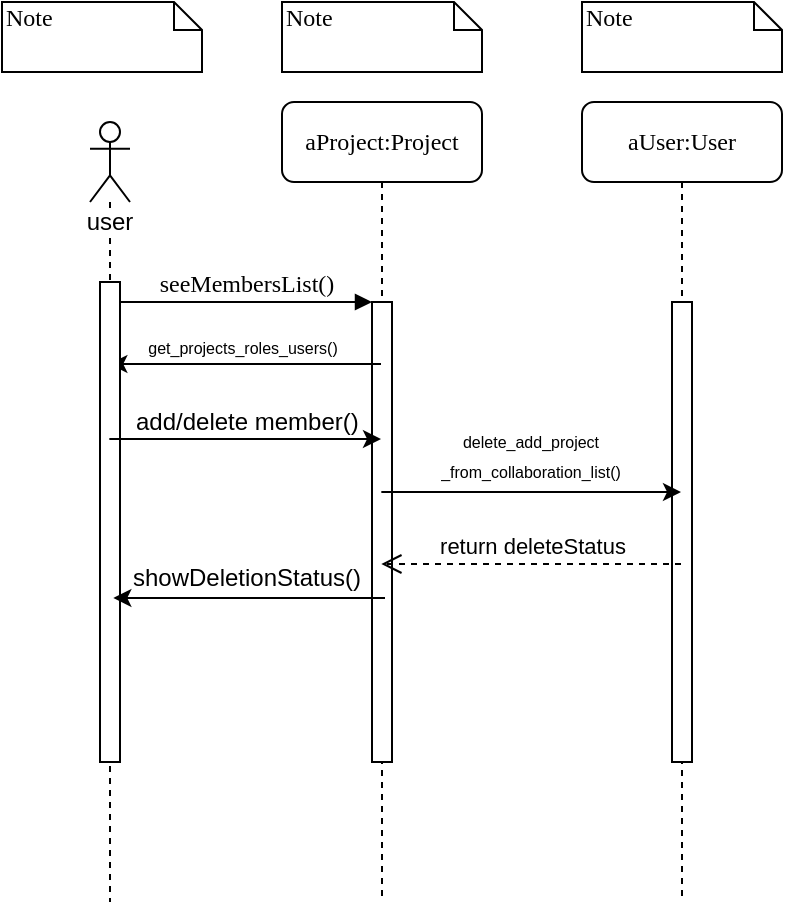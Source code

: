 <mxfile version="10.6.7" type="github"><diagram name="Page-1" id="13e1069c-82ec-6db2-03f1-153e76fe0fe0"><mxGraphModel dx="1250" dy="582" grid="1" gridSize="10" guides="1" tooltips="1" connect="1" arrows="1" fold="1" page="1" pageScale="1" pageWidth="1100" pageHeight="850" background="#ffffff" math="0" shadow="0"><root><mxCell id="0"/><mxCell id="1" parent="0"/><mxCell id="7baba1c4bc27f4b0-2" value="aProject:Project" style="shape=umlLifeline;perimeter=lifelinePerimeter;whiteSpace=wrap;html=1;container=1;collapsible=0;recursiveResize=0;outlineConnect=0;rounded=1;shadow=0;comic=0;labelBackgroundColor=none;strokeColor=#000000;strokeWidth=1;fillColor=#FFFFFF;fontFamily=Verdana;fontSize=12;fontColor=#000000;align=center;" parent="1" vertex="1"><mxGeometry x="240" y="80" width="100" height="400" as="geometry"/></mxCell><mxCell id="7baba1c4bc27f4b0-10" value="" style="html=1;points=[];perimeter=orthogonalPerimeter;rounded=0;shadow=0;comic=0;labelBackgroundColor=none;strokeColor=#000000;strokeWidth=1;fillColor=#FFFFFF;fontFamily=Verdana;fontSize=12;fontColor=#000000;align=center;" parent="7baba1c4bc27f4b0-2" vertex="1"><mxGeometry x="45" y="100" width="10" height="230" as="geometry"/></mxCell><mxCell id="7baba1c4bc27f4b0-11" value="seeMembersList()" style="html=1;verticalAlign=bottom;endArrow=block;entryX=0;entryY=0;labelBackgroundColor=none;fontFamily=Verdana;fontSize=12;edgeStyle=elbowEdgeStyle;elbow=vertical;" parent="1" source="0tNoPWWDf8t1VwKcJpuU-4" target="7baba1c4bc27f4b0-10" edge="1"><mxGeometry relative="1" as="geometry"><mxPoint x="155" y="180" as="sourcePoint"/></mxGeometry></mxCell><mxCell id="7baba1c4bc27f4b0-40" value="Note" style="shape=note;whiteSpace=wrap;html=1;size=14;verticalAlign=top;align=left;spacingTop=-6;rounded=0;shadow=0;comic=0;labelBackgroundColor=none;strokeColor=#000000;strokeWidth=1;fillColor=#FFFFFF;fontFamily=Verdana;fontSize=12;fontColor=#000000;" parent="1" vertex="1"><mxGeometry x="100" y="30" width="100" height="35" as="geometry"/></mxCell><mxCell id="7baba1c4bc27f4b0-41" value="Note" style="shape=note;whiteSpace=wrap;html=1;size=14;verticalAlign=top;align=left;spacingTop=-6;rounded=0;shadow=0;comic=0;labelBackgroundColor=none;strokeColor=#000000;strokeWidth=1;fillColor=#FFFFFF;fontFamily=Verdana;fontSize=12;fontColor=#000000;" parent="1" vertex="1"><mxGeometry x="240" y="30" width="100" height="35" as="geometry"/></mxCell><mxCell id="0tNoPWWDf8t1VwKcJpuU-1" value="user&lt;br&gt;" style="shape=umlLifeline;participant=umlActor;perimeter=lifelinePerimeter;whiteSpace=wrap;html=1;container=1;collapsible=0;recursiveResize=0;verticalAlign=top;spacingTop=36;labelBackgroundColor=#ffffff;outlineConnect=0;" parent="1" vertex="1"><mxGeometry x="144" y="90" width="20" height="390" as="geometry"/></mxCell><mxCell id="0tNoPWWDf8t1VwKcJpuU-3" value="" style="endArrow=classic;html=1;" parent="1" edge="1"><mxGeometry width="50" height="50" relative="1" as="geometry"><mxPoint x="289.5" y="211" as="sourcePoint"/><mxPoint x="153.667" y="211" as="targetPoint"/></mxGeometry></mxCell><mxCell id="0tNoPWWDf8t1VwKcJpuU-5" value="&lt;span style=&quot;font-size: 8px&quot;&gt;get_projects_roles_users()&lt;br&gt;&lt;/span&gt;" style="text;html=1;resizable=0;points=[];align=center;verticalAlign=middle;labelBackgroundColor=#ffffff;" parent="0tNoPWWDf8t1VwKcJpuU-3" vertex="1" connectable="0"><mxGeometry x="-0.139" y="4" relative="1" as="geometry"><mxPoint x="-11" y="-13" as="offset"/></mxGeometry></mxCell><mxCell id="0tNoPWWDf8t1VwKcJpuU-4" value="" style="html=1;points=[];perimeter=orthogonalPerimeter;" parent="1" vertex="1"><mxGeometry x="149" y="170" width="10" height="240" as="geometry"/></mxCell><mxCell id="0tNoPWWDf8t1VwKcJpuU-6" value="" style="endArrow=classic;html=1;" parent="1" edge="1"><mxGeometry width="50" height="50" relative="1" as="geometry"><mxPoint x="153.667" y="248.5" as="sourcePoint"/><mxPoint x="289.5" y="248.5" as="targetPoint"/></mxGeometry></mxCell><mxCell id="0tNoPWWDf8t1VwKcJpuU-7" value="add/delete member()&lt;br&gt;" style="text;html=1;resizable=0;points=[];autosize=1;align=left;verticalAlign=top;spacingTop=-4;" parent="1" vertex="1"><mxGeometry x="165" y="230" width="130" height="20" as="geometry"/></mxCell><mxCell id="0tNoPWWDf8t1VwKcJpuU-8" value="aUser:User" style="shape=umlLifeline;perimeter=lifelinePerimeter;whiteSpace=wrap;html=1;container=1;collapsible=0;recursiveResize=0;outlineConnect=0;rounded=1;shadow=0;comic=0;labelBackgroundColor=none;strokeColor=#000000;strokeWidth=1;fillColor=#FFFFFF;fontFamily=Verdana;fontSize=12;fontColor=#000000;align=center;" parent="1" vertex="1"><mxGeometry x="390" y="80" width="100" height="400" as="geometry"/></mxCell><mxCell id="0tNoPWWDf8t1VwKcJpuU-9" value="" style="html=1;points=[];perimeter=orthogonalPerimeter;rounded=0;shadow=0;comic=0;labelBackgroundColor=none;strokeColor=#000000;strokeWidth=1;fillColor=#FFFFFF;fontFamily=Verdana;fontSize=12;fontColor=#000000;align=center;" parent="0tNoPWWDf8t1VwKcJpuU-8" vertex="1"><mxGeometry x="45" y="100" width="10" height="230" as="geometry"/></mxCell><mxCell id="0tNoPWWDf8t1VwKcJpuU-10" value="Note" style="shape=note;whiteSpace=wrap;html=1;size=14;verticalAlign=top;align=left;spacingTop=-6;rounded=0;shadow=0;comic=0;labelBackgroundColor=none;strokeColor=#000000;strokeWidth=1;fillColor=#FFFFFF;fontFamily=Verdana;fontSize=12;fontColor=#000000;" parent="1" vertex="1"><mxGeometry x="390" y="30" width="100" height="35" as="geometry"/></mxCell><mxCell id="0tNoPWWDf8t1VwKcJpuU-11" value="" style="endArrow=classic;html=1;" parent="1" edge="1"><mxGeometry width="50" height="50" relative="1" as="geometry"><mxPoint x="289.667" y="275" as="sourcePoint"/><mxPoint x="439.5" y="275" as="targetPoint"/></mxGeometry></mxCell><mxCell id="0tNoPWWDf8t1VwKcJpuU-12" value="&lt;font style=&quot;font-size: 8px&quot;&gt;delete_add_project&lt;br&gt;_from_collaboration_list()&lt;br&gt;&lt;/font&gt;" style="text;html=1;resizable=0;points=[];align=center;verticalAlign=middle;labelBackgroundColor=#ffffff;" parent="0tNoPWWDf8t1VwKcJpuU-11" vertex="1" connectable="0"><mxGeometry x="0.197" y="-3" relative="1" as="geometry"><mxPoint x="-15" y="-22" as="offset"/></mxGeometry></mxCell><mxCell id="0tNoPWWDf8t1VwKcJpuU-15" value="&lt;br&gt;&lt;br&gt;" style="text;html=1;resizable=0;points=[];align=center;verticalAlign=middle;labelBackgroundColor=#ffffff;" parent="0tNoPWWDf8t1VwKcJpuU-11" vertex="1" connectable="0"><mxGeometry x="-0.281" y="2" relative="1" as="geometry"><mxPoint as="offset"/></mxGeometry></mxCell><mxCell id="0tNoPWWDf8t1VwKcJpuU-14" value="return deleteStatus&lt;br&gt;" style="html=1;verticalAlign=bottom;endArrow=open;dashed=1;endSize=8;" parent="1" edge="1"><mxGeometry relative="1" as="geometry"><mxPoint x="439.5" y="311" as="sourcePoint"/><mxPoint x="289.667" y="311" as="targetPoint"/></mxGeometry></mxCell><mxCell id="0tNoPWWDf8t1VwKcJpuU-17" value="" style="endArrow=classic;html=1;" parent="1" edge="1"><mxGeometry width="50" height="50" relative="1" as="geometry"><mxPoint x="291.5" y="328" as="sourcePoint"/><mxPoint x="155.667" y="328" as="targetPoint"/></mxGeometry></mxCell><mxCell id="0tNoPWWDf8t1VwKcJpuU-18" value="showDeletionStatus()" style="text;html=1;resizable=0;points=[];align=center;verticalAlign=middle;labelBackgroundColor=#ffffff;" parent="0tNoPWWDf8t1VwKcJpuU-17" vertex="1" connectable="0"><mxGeometry x="0.281" y="-7" relative="1" as="geometry"><mxPoint x="17" y="-3" as="offset"/></mxGeometry></mxCell></root></mxGraphModel></diagram></mxfile>